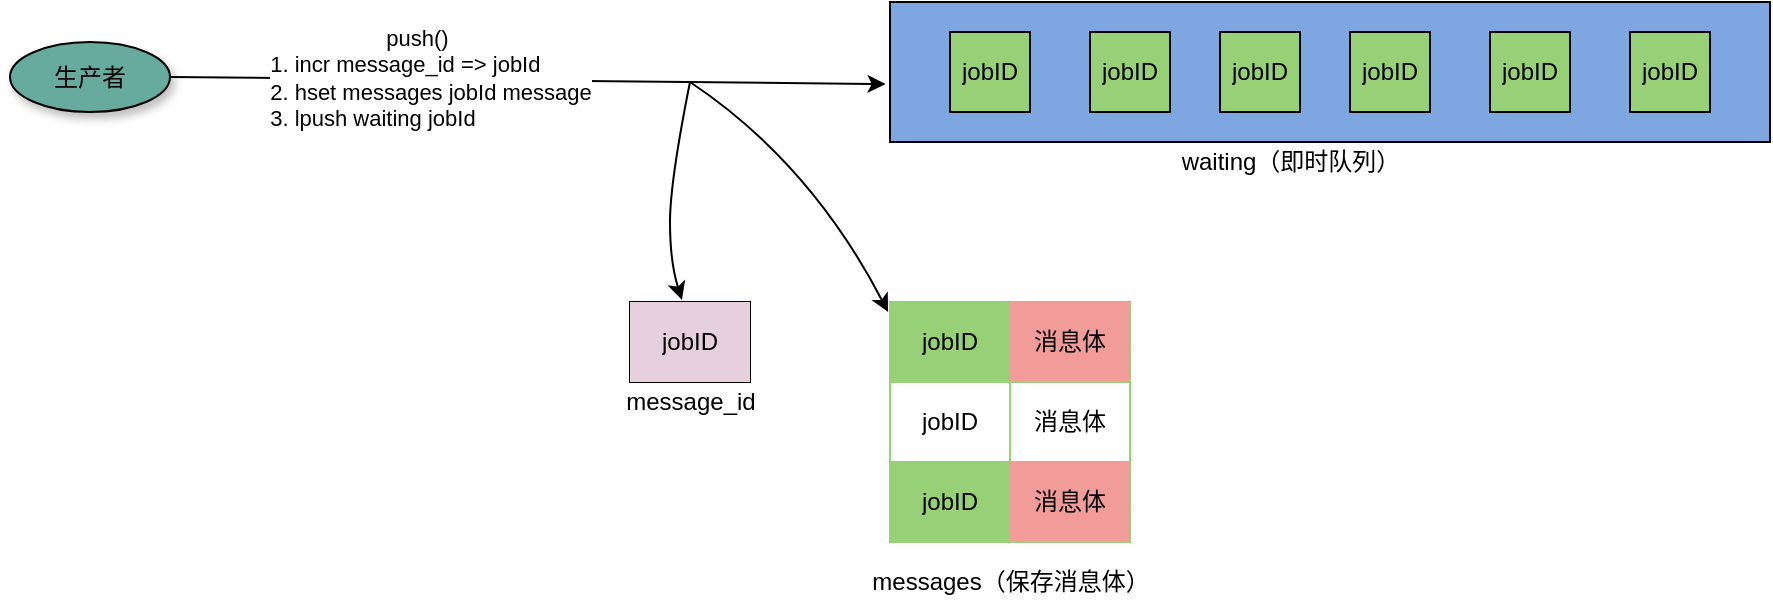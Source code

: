 <mxfile version="14.2.7" type="github">
  <diagram id="y_1CCmiTkbl28zqE2IG5" name="Page-1">
    <mxGraphModel dx="1666" dy="771" grid="1" gridSize="10" guides="1" tooltips="1" connect="1" arrows="1" fold="1" page="1" pageScale="1" pageWidth="827" pageHeight="1169" math="0" shadow="0">
      <root>
        <mxCell id="0" />
        <mxCell id="1" parent="0" />
        <mxCell id="nJFqL7pHRlc-OOZfWNgM-2" value="" style="rounded=0;whiteSpace=wrap;html=1;fillColor=#7EA6E0;" vertex="1" parent="1">
          <mxGeometry x="710" y="340" width="440" height="70" as="geometry" />
        </mxCell>
        <mxCell id="nJFqL7pHRlc-OOZfWNgM-3" value="" style="shape=table;html=1;whiteSpace=wrap;startSize=0;container=1;collapsible=0;childLayout=tableLayout;strokeColor=#97D077;" vertex="1" parent="1">
          <mxGeometry x="710" y="490" width="120" height="120" as="geometry" />
        </mxCell>
        <mxCell id="nJFqL7pHRlc-OOZfWNgM-4" value="" style="shape=partialRectangle;html=1;whiteSpace=wrap;collapsible=0;dropTarget=0;pointerEvents=0;fillColor=none;top=0;left=0;bottom=0;right=0;points=[[0,0.5],[1,0.5]];portConstraint=eastwest;" vertex="1" parent="nJFqL7pHRlc-OOZfWNgM-3">
          <mxGeometry width="120" height="40" as="geometry" />
        </mxCell>
        <mxCell id="nJFqL7pHRlc-OOZfWNgM-5" value="jobID" style="shape=partialRectangle;html=1;whiteSpace=wrap;connectable=0;overflow=hidden;fillColor=#97D077;top=0;left=0;bottom=0;right=0;" vertex="1" parent="nJFqL7pHRlc-OOZfWNgM-4">
          <mxGeometry width="60" height="40" as="geometry" />
        </mxCell>
        <mxCell id="nJFqL7pHRlc-OOZfWNgM-6" value="消息体" style="shape=partialRectangle;html=1;whiteSpace=wrap;connectable=0;overflow=hidden;fillColor=#F19C99;top=0;left=0;bottom=0;right=0;" vertex="1" parent="nJFqL7pHRlc-OOZfWNgM-4">
          <mxGeometry x="60" width="60" height="40" as="geometry" />
        </mxCell>
        <mxCell id="nJFqL7pHRlc-OOZfWNgM-7" value="" style="shape=partialRectangle;html=1;whiteSpace=wrap;collapsible=0;dropTarget=0;pointerEvents=0;fillColor=none;top=0;left=0;bottom=0;right=0;points=[[0,0.5],[1,0.5]];portConstraint=eastwest;" vertex="1" parent="nJFqL7pHRlc-OOZfWNgM-3">
          <mxGeometry y="40" width="120" height="40" as="geometry" />
        </mxCell>
        <mxCell id="nJFqL7pHRlc-OOZfWNgM-8" value="jobID" style="shape=partialRectangle;html=1;whiteSpace=wrap;connectable=0;overflow=hidden;fillColor=none;top=0;left=0;bottom=0;right=0;" vertex="1" parent="nJFqL7pHRlc-OOZfWNgM-7">
          <mxGeometry width="60" height="40" as="geometry" />
        </mxCell>
        <mxCell id="nJFqL7pHRlc-OOZfWNgM-9" value="消息体" style="shape=partialRectangle;html=1;whiteSpace=wrap;connectable=0;overflow=hidden;fillColor=none;top=0;left=0;bottom=0;right=0;" vertex="1" parent="nJFqL7pHRlc-OOZfWNgM-7">
          <mxGeometry x="60" width="60" height="40" as="geometry" />
        </mxCell>
        <mxCell id="nJFqL7pHRlc-OOZfWNgM-10" value="" style="shape=partialRectangle;html=1;whiteSpace=wrap;collapsible=0;dropTarget=0;pointerEvents=0;fillColor=none;top=0;left=0;bottom=0;right=0;points=[[0,0.5],[1,0.5]];portConstraint=eastwest;" vertex="1" parent="nJFqL7pHRlc-OOZfWNgM-3">
          <mxGeometry y="80" width="120" height="40" as="geometry" />
        </mxCell>
        <mxCell id="nJFqL7pHRlc-OOZfWNgM-11" value="jobID" style="shape=partialRectangle;html=1;whiteSpace=wrap;connectable=0;overflow=hidden;fillColor=#97D077;top=0;left=0;bottom=0;right=0;" vertex="1" parent="nJFqL7pHRlc-OOZfWNgM-10">
          <mxGeometry width="60" height="40" as="geometry" />
        </mxCell>
        <mxCell id="nJFqL7pHRlc-OOZfWNgM-12" value="消息体" style="shape=partialRectangle;html=1;whiteSpace=wrap;connectable=0;overflow=hidden;fillColor=#F19C99;top=0;left=0;bottom=0;right=0;" vertex="1" parent="nJFqL7pHRlc-OOZfWNgM-10">
          <mxGeometry x="60" width="60" height="40" as="geometry" />
        </mxCell>
        <mxCell id="nJFqL7pHRlc-OOZfWNgM-13" value="messages（保存消息体）" style="text;html=1;align=center;verticalAlign=middle;resizable=0;points=[];autosize=1;" vertex="1" parent="1">
          <mxGeometry x="695" y="620" width="150" height="20" as="geometry" />
        </mxCell>
        <mxCell id="nJFqL7pHRlc-OOZfWNgM-14" value="" style="shape=table;html=1;whiteSpace=wrap;startSize=0;container=1;collapsible=0;childLayout=tableLayout;" vertex="1" parent="1">
          <mxGeometry x="580" y="490" width="60" height="40" as="geometry" />
        </mxCell>
        <mxCell id="nJFqL7pHRlc-OOZfWNgM-15" value="" style="shape=partialRectangle;html=1;whiteSpace=wrap;collapsible=0;dropTarget=0;pointerEvents=0;fillColor=none;top=0;left=0;bottom=0;right=0;points=[[0,0.5],[1,0.5]];portConstraint=eastwest;" vertex="1" parent="nJFqL7pHRlc-OOZfWNgM-14">
          <mxGeometry width="60" height="40" as="geometry" />
        </mxCell>
        <mxCell id="nJFqL7pHRlc-OOZfWNgM-16" value="jobID" style="shape=partialRectangle;html=1;whiteSpace=wrap;connectable=0;overflow=hidden;fillColor=#E6D0DE;top=0;left=0;bottom=0;right=0;" vertex="1" parent="nJFqL7pHRlc-OOZfWNgM-15">
          <mxGeometry width="60" height="40" as="geometry" />
        </mxCell>
        <mxCell id="nJFqL7pHRlc-OOZfWNgM-17" value="message_id" style="text;html=1;align=center;verticalAlign=middle;resizable=0;points=[];autosize=1;" vertex="1" parent="1">
          <mxGeometry x="570" y="530" width="80" height="20" as="geometry" />
        </mxCell>
        <mxCell id="nJFqL7pHRlc-OOZfWNgM-18" value="waiting（即时队列）" style="text;html=1;align=center;verticalAlign=middle;resizable=0;points=[];autosize=1;" vertex="1" parent="1">
          <mxGeometry x="850" y="410" width="120" height="20" as="geometry" />
        </mxCell>
        <mxCell id="nJFqL7pHRlc-OOZfWNgM-19" value="" style="shape=table;html=1;whiteSpace=wrap;startSize=0;container=1;collapsible=0;childLayout=tableLayout;fillColor=#97D077;" vertex="1" parent="1">
          <mxGeometry x="740" y="355" width="40" height="40" as="geometry" />
        </mxCell>
        <mxCell id="nJFqL7pHRlc-OOZfWNgM-20" value="" style="shape=partialRectangle;html=1;whiteSpace=wrap;collapsible=0;dropTarget=0;pointerEvents=0;fillColor=none;top=0;left=0;bottom=0;right=0;points=[[0,0.5],[1,0.5]];portConstraint=eastwest;" vertex="1" parent="nJFqL7pHRlc-OOZfWNgM-19">
          <mxGeometry width="40" height="40" as="geometry" />
        </mxCell>
        <mxCell id="nJFqL7pHRlc-OOZfWNgM-21" value="jobID" style="shape=partialRectangle;html=1;whiteSpace=wrap;connectable=0;overflow=hidden;fillColor=none;top=0;left=0;bottom=0;right=0;" vertex="1" parent="nJFqL7pHRlc-OOZfWNgM-20">
          <mxGeometry width="40" height="40" as="geometry" />
        </mxCell>
        <mxCell id="nJFqL7pHRlc-OOZfWNgM-22" value="" style="shape=table;html=1;whiteSpace=wrap;startSize=0;container=1;collapsible=0;childLayout=tableLayout;fillColor=#97D077;" vertex="1" parent="1">
          <mxGeometry x="875" y="355" width="40" height="40" as="geometry" />
        </mxCell>
        <mxCell id="nJFqL7pHRlc-OOZfWNgM-23" value="" style="shape=partialRectangle;html=1;whiteSpace=wrap;collapsible=0;dropTarget=0;pointerEvents=0;fillColor=none;top=0;left=0;bottom=0;right=0;points=[[0,0.5],[1,0.5]];portConstraint=eastwest;" vertex="1" parent="nJFqL7pHRlc-OOZfWNgM-22">
          <mxGeometry width="40" height="40" as="geometry" />
        </mxCell>
        <mxCell id="nJFqL7pHRlc-OOZfWNgM-24" value="jobID" style="shape=partialRectangle;html=1;whiteSpace=wrap;connectable=0;overflow=hidden;fillColor=none;top=0;left=0;bottom=0;right=0;" vertex="1" parent="nJFqL7pHRlc-OOZfWNgM-23">
          <mxGeometry width="40" height="40" as="geometry" />
        </mxCell>
        <mxCell id="nJFqL7pHRlc-OOZfWNgM-25" value="" style="shape=table;html=1;whiteSpace=wrap;startSize=0;container=1;collapsible=0;childLayout=tableLayout;fillColor=#97D077;" vertex="1" parent="1">
          <mxGeometry x="810" y="355" width="40" height="40" as="geometry" />
        </mxCell>
        <mxCell id="nJFqL7pHRlc-OOZfWNgM-26" value="" style="shape=partialRectangle;html=1;whiteSpace=wrap;collapsible=0;dropTarget=0;pointerEvents=0;fillColor=none;top=0;left=0;bottom=0;right=0;points=[[0,0.5],[1,0.5]];portConstraint=eastwest;" vertex="1" parent="nJFqL7pHRlc-OOZfWNgM-25">
          <mxGeometry width="40" height="40" as="geometry" />
        </mxCell>
        <mxCell id="nJFqL7pHRlc-OOZfWNgM-27" value="jobID" style="shape=partialRectangle;html=1;whiteSpace=wrap;connectable=0;overflow=hidden;fillColor=none;top=0;left=0;bottom=0;right=0;" vertex="1" parent="nJFqL7pHRlc-OOZfWNgM-26">
          <mxGeometry width="40" height="40" as="geometry" />
        </mxCell>
        <mxCell id="nJFqL7pHRlc-OOZfWNgM-28" value="" style="shape=table;html=1;whiteSpace=wrap;startSize=0;container=1;collapsible=0;childLayout=tableLayout;fillColor=#97D077;" vertex="1" parent="1">
          <mxGeometry x="940" y="355" width="40" height="40" as="geometry" />
        </mxCell>
        <mxCell id="nJFqL7pHRlc-OOZfWNgM-29" value="" style="shape=partialRectangle;html=1;whiteSpace=wrap;collapsible=0;dropTarget=0;pointerEvents=0;fillColor=none;top=0;left=0;bottom=0;right=0;points=[[0,0.5],[1,0.5]];portConstraint=eastwest;" vertex="1" parent="nJFqL7pHRlc-OOZfWNgM-28">
          <mxGeometry width="40" height="40" as="geometry" />
        </mxCell>
        <mxCell id="nJFqL7pHRlc-OOZfWNgM-30" value="jobID" style="shape=partialRectangle;html=1;whiteSpace=wrap;connectable=0;overflow=hidden;fillColor=none;top=0;left=0;bottom=0;right=0;" vertex="1" parent="nJFqL7pHRlc-OOZfWNgM-29">
          <mxGeometry width="40" height="40" as="geometry" />
        </mxCell>
        <mxCell id="nJFqL7pHRlc-OOZfWNgM-97" value="生产者" style="ellipse;whiteSpace=wrap;html=1;shadow=1;strokeColor=#000000;fillColor=#67AB9F;" vertex="1" parent="1">
          <mxGeometry x="270" y="360" width="80" height="35" as="geometry" />
        </mxCell>
        <mxCell id="nJFqL7pHRlc-OOZfWNgM-98" value="" style="endArrow=classic;html=1;entryX=-0.005;entryY=0.629;entryDx=0;entryDy=0;exitX=1;exitY=0.5;exitDx=0;exitDy=0;entryPerimeter=0;" edge="1" parent="1" source="nJFqL7pHRlc-OOZfWNgM-97">
          <mxGeometry relative="1" as="geometry">
            <mxPoint x="471.04" y="378.005" as="sourcePoint" />
            <mxPoint x="707.8" y="381.03" as="targetPoint" />
          </mxGeometry>
        </mxCell>
        <mxCell id="nJFqL7pHRlc-OOZfWNgM-99" value="&lt;div style=&quot;text-align: left&quot;&gt;&amp;nbsp; &amp;nbsp; &amp;nbsp; &amp;nbsp; &amp;nbsp; &amp;nbsp; &amp;nbsp; &amp;nbsp; &amp;nbsp; &amp;nbsp;push()&lt;/div&gt;&lt;span style=&quot;font-size: 11px&quot;&gt;&lt;div style=&quot;text-align: left&quot;&gt;1. incr message_id =&amp;gt; jobId&lt;/div&gt;&lt;div style=&quot;text-align: left&quot;&gt;2. hset messages jobId message&lt;/div&gt;&lt;div style=&quot;text-align: left&quot;&gt;3. lpush waiting jobId&lt;/div&gt;&lt;/span&gt;" style="edgeLabel;resizable=0;html=1;align=center;verticalAlign=middle;" connectable="0" vertex="1" parent="nJFqL7pHRlc-OOZfWNgM-98">
          <mxGeometry relative="1" as="geometry">
            <mxPoint x="-48.99" y="-1.77" as="offset" />
          </mxGeometry>
        </mxCell>
        <mxCell id="nJFqL7pHRlc-OOZfWNgM-103" value="" style="curved=1;endArrow=classic;html=1;entryX=0.433;entryY=-0.025;entryDx=0;entryDy=0;entryPerimeter=0;" edge="1" parent="1" target="nJFqL7pHRlc-OOZfWNgM-15">
          <mxGeometry width="50" height="50" relative="1" as="geometry">
            <mxPoint x="610" y="380" as="sourcePoint" />
            <mxPoint x="970" y="320" as="targetPoint" />
            <Array as="points">
              <mxPoint x="600" y="430" />
              <mxPoint x="600" y="470" />
            </Array>
          </mxGeometry>
        </mxCell>
        <mxCell id="nJFqL7pHRlc-OOZfWNgM-104" value="" style="curved=1;endArrow=classic;html=1;entryX=-0.008;entryY=0.125;entryDx=0;entryDy=0;entryPerimeter=0;" edge="1" parent="1" target="nJFqL7pHRlc-OOZfWNgM-4">
          <mxGeometry width="50" height="50" relative="1" as="geometry">
            <mxPoint x="610" y="380" as="sourcePoint" />
            <mxPoint x="970" y="320" as="targetPoint" />
            <Array as="points">
              <mxPoint x="670" y="420" />
            </Array>
          </mxGeometry>
        </mxCell>
        <mxCell id="nJFqL7pHRlc-OOZfWNgM-118" value="" style="shape=table;html=1;whiteSpace=wrap;startSize=0;container=1;collapsible=0;childLayout=tableLayout;fillColor=#97D077;" vertex="1" parent="1">
          <mxGeometry x="1080" y="355" width="40" height="40" as="geometry" />
        </mxCell>
        <mxCell id="nJFqL7pHRlc-OOZfWNgM-119" value="" style="shape=partialRectangle;html=1;whiteSpace=wrap;collapsible=0;dropTarget=0;pointerEvents=0;fillColor=none;top=0;left=0;bottom=0;right=0;points=[[0,0.5],[1,0.5]];portConstraint=eastwest;" vertex="1" parent="nJFqL7pHRlc-OOZfWNgM-118">
          <mxGeometry width="40" height="40" as="geometry" />
        </mxCell>
        <mxCell id="nJFqL7pHRlc-OOZfWNgM-120" value="jobID" style="shape=partialRectangle;html=1;whiteSpace=wrap;connectable=0;overflow=hidden;fillColor=none;top=0;left=0;bottom=0;right=0;" vertex="1" parent="nJFqL7pHRlc-OOZfWNgM-119">
          <mxGeometry width="40" height="40" as="geometry" />
        </mxCell>
        <mxCell id="nJFqL7pHRlc-OOZfWNgM-121" value="" style="shape=table;html=1;whiteSpace=wrap;startSize=0;container=1;collapsible=0;childLayout=tableLayout;fillColor=#97D077;" vertex="1" parent="1">
          <mxGeometry x="1010" y="355" width="40" height="40" as="geometry" />
        </mxCell>
        <mxCell id="nJFqL7pHRlc-OOZfWNgM-122" value="" style="shape=partialRectangle;html=1;whiteSpace=wrap;collapsible=0;dropTarget=0;pointerEvents=0;fillColor=none;top=0;left=0;bottom=0;right=0;points=[[0,0.5],[1,0.5]];portConstraint=eastwest;" vertex="1" parent="nJFqL7pHRlc-OOZfWNgM-121">
          <mxGeometry width="40" height="40" as="geometry" />
        </mxCell>
        <mxCell id="nJFqL7pHRlc-OOZfWNgM-123" value="jobID" style="shape=partialRectangle;html=1;whiteSpace=wrap;connectable=0;overflow=hidden;fillColor=none;top=0;left=0;bottom=0;right=0;" vertex="1" parent="nJFqL7pHRlc-OOZfWNgM-122">
          <mxGeometry width="40" height="40" as="geometry" />
        </mxCell>
      </root>
    </mxGraphModel>
  </diagram>
</mxfile>
